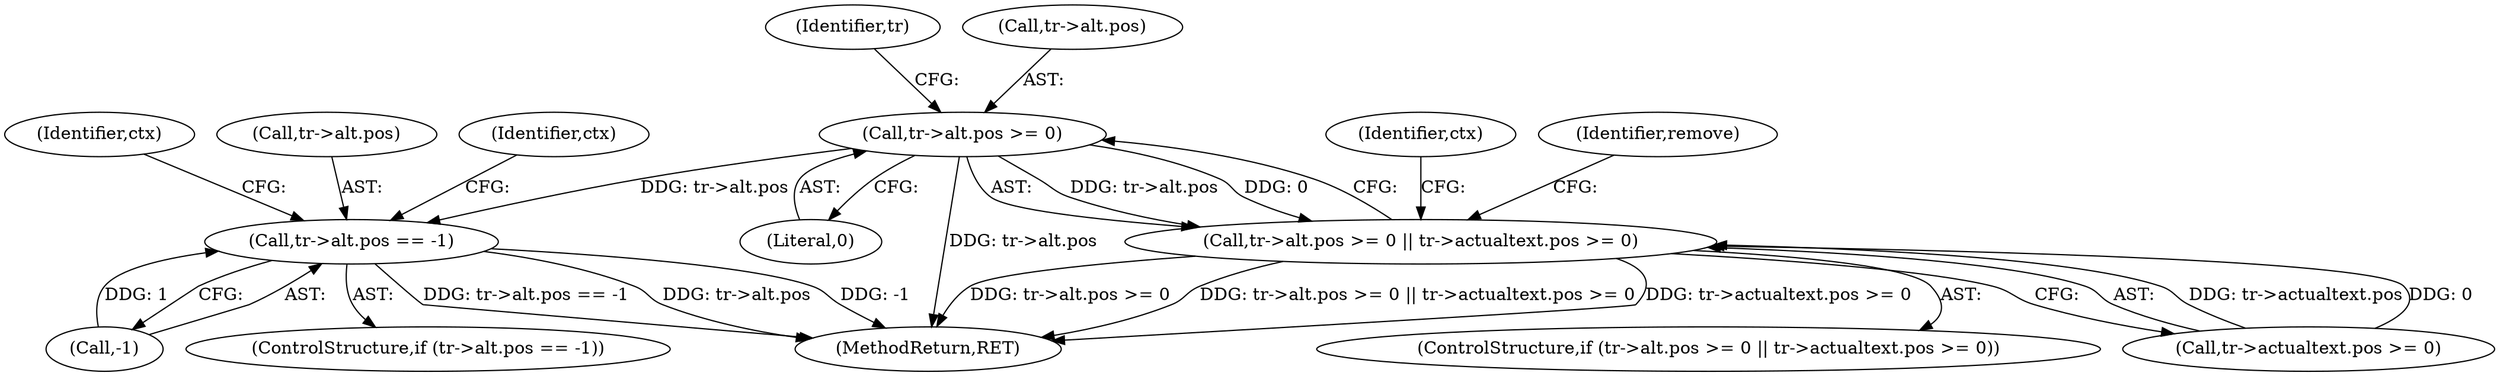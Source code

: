 digraph "0_ghostscript_97096297d409ec6f206298444ba00719607e8ba8@pointer" {
"1000142" [label="(Call,tr->alt.pos >= 0)"];
"1000141" [label="(Call,tr->alt.pos >= 0 || tr->actualtext.pos >= 0)"];
"1000183" [label="(Call,tr->alt.pos == -1)"];
"1000152" [label="(Identifier,tr)"];
"1000158" [label="(Identifier,remove)"];
"1000141" [label="(Call,tr->alt.pos >= 0 || tr->actualtext.pos >= 0)"];
"1000189" [label="(Call,-1)"];
"1000142" [label="(Call,tr->alt.pos >= 0)"];
"1000183" [label="(Call,tr->alt.pos == -1)"];
"1000140" [label="(ControlStructure,if (tr->alt.pos >= 0 || tr->actualtext.pos >= 0))"];
"1000149" [label="(Call,tr->actualtext.pos >= 0)"];
"1000182" [label="(ControlStructure,if (tr->alt.pos == -1))"];
"1000164" [label="(Identifier,ctx)"];
"1000148" [label="(Literal,0)"];
"1000184" [label="(Call,tr->alt.pos)"];
"1000199" [label="(Identifier,ctx)"];
"1000237" [label="(MethodReturn,RET)"];
"1000192" [label="(Identifier,ctx)"];
"1000143" [label="(Call,tr->alt.pos)"];
"1000142" -> "1000141"  [label="AST: "];
"1000142" -> "1000148"  [label="CFG: "];
"1000143" -> "1000142"  [label="AST: "];
"1000148" -> "1000142"  [label="AST: "];
"1000152" -> "1000142"  [label="CFG: "];
"1000141" -> "1000142"  [label="CFG: "];
"1000142" -> "1000237"  [label="DDG: tr->alt.pos"];
"1000142" -> "1000141"  [label="DDG: tr->alt.pos"];
"1000142" -> "1000141"  [label="DDG: 0"];
"1000142" -> "1000183"  [label="DDG: tr->alt.pos"];
"1000141" -> "1000140"  [label="AST: "];
"1000141" -> "1000149"  [label="CFG: "];
"1000149" -> "1000141"  [label="AST: "];
"1000158" -> "1000141"  [label="CFG: "];
"1000164" -> "1000141"  [label="CFG: "];
"1000141" -> "1000237"  [label="DDG: tr->alt.pos >= 0"];
"1000141" -> "1000237"  [label="DDG: tr->alt.pos >= 0 || tr->actualtext.pos >= 0"];
"1000141" -> "1000237"  [label="DDG: tr->actualtext.pos >= 0"];
"1000149" -> "1000141"  [label="DDG: tr->actualtext.pos"];
"1000149" -> "1000141"  [label="DDG: 0"];
"1000183" -> "1000182"  [label="AST: "];
"1000183" -> "1000189"  [label="CFG: "];
"1000184" -> "1000183"  [label="AST: "];
"1000189" -> "1000183"  [label="AST: "];
"1000192" -> "1000183"  [label="CFG: "];
"1000199" -> "1000183"  [label="CFG: "];
"1000183" -> "1000237"  [label="DDG: tr->alt.pos"];
"1000183" -> "1000237"  [label="DDG: -1"];
"1000183" -> "1000237"  [label="DDG: tr->alt.pos == -1"];
"1000189" -> "1000183"  [label="DDG: 1"];
}
